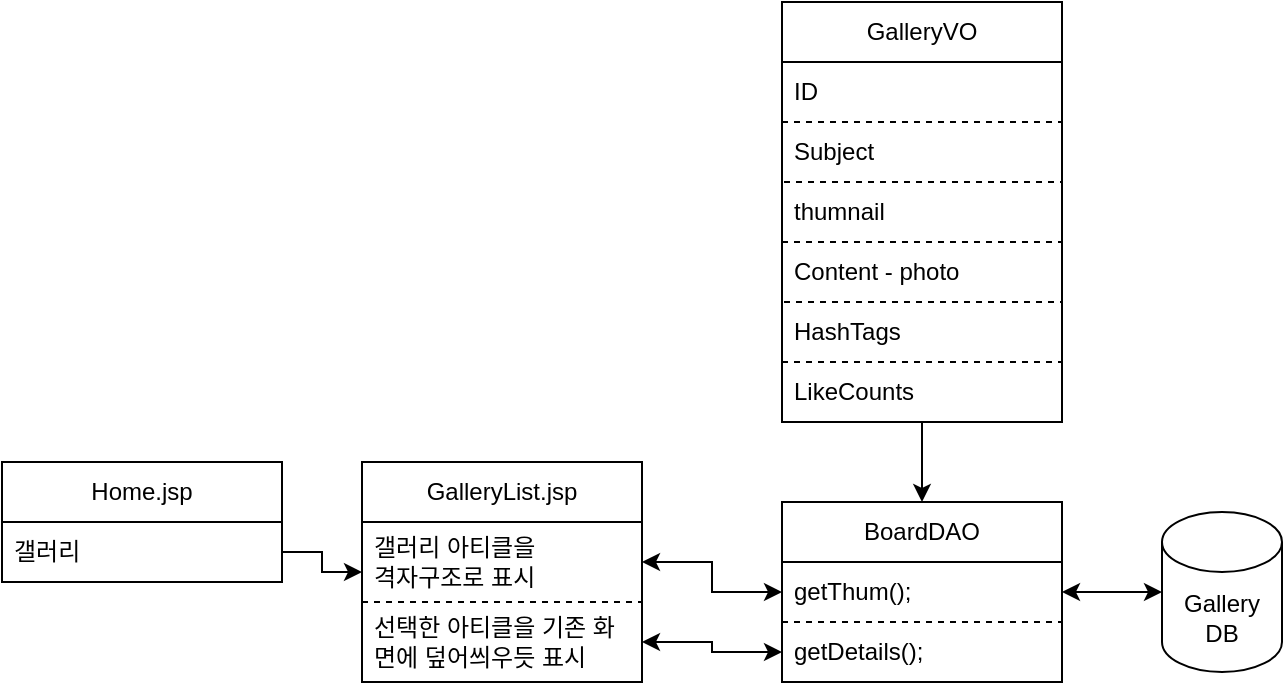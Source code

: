 <mxfile version="25.0.3">
  <diagram name="페이지-1" id="7KbxLokwuptEzEELWS9W">
    <mxGraphModel dx="1434" dy="754" grid="1" gridSize="10" guides="1" tooltips="1" connect="1" arrows="1" fold="1" page="1" pageScale="1" pageWidth="1100" pageHeight="850" math="0" shadow="0">
      <root>
        <mxCell id="0" />
        <mxCell id="1" parent="0" />
        <mxCell id="kqJTcWnNG07lAXhznO-t-1" value="&lt;div&gt;Home.jsp&lt;/div&gt;" style="swimlane;fontStyle=0;childLayout=stackLayout;horizontal=1;startSize=30;horizontalStack=0;resizeParent=1;resizeParentMax=0;resizeLast=0;collapsible=1;marginBottom=0;whiteSpace=wrap;html=1;" vertex="1" parent="1">
          <mxGeometry x="160" y="320" width="140" height="60" as="geometry">
            <mxRectangle x="430" y="270" width="90" height="30" as="alternateBounds" />
          </mxGeometry>
        </mxCell>
        <mxCell id="kqJTcWnNG07lAXhznO-t-2" value="갤러리" style="text;strokeColor=none;fillColor=none;align=left;verticalAlign=middle;spacingLeft=4;spacingRight=4;overflow=hidden;points=[[0,0.5],[1,0.5]];portConstraint=eastwest;rotatable=0;whiteSpace=wrap;html=1;" vertex="1" parent="kqJTcWnNG07lAXhznO-t-1">
          <mxGeometry y="30" width="140" height="30" as="geometry" />
        </mxCell>
        <mxCell id="kqJTcWnNG07lAXhznO-t-3" style="edgeStyle=orthogonalEdgeStyle;rounded=0;orthogonalLoop=1;jettySize=auto;html=1;" edge="1" parent="1" source="kqJTcWnNG07lAXhznO-t-4" target="kqJTcWnNG07lAXhznO-t-13">
          <mxGeometry relative="1" as="geometry" />
        </mxCell>
        <mxCell id="kqJTcWnNG07lAXhznO-t-4" value="GalleryVO" style="swimlane;fontStyle=0;childLayout=stackLayout;horizontal=1;startSize=30;horizontalStack=0;resizeParent=1;resizeParentMax=0;resizeLast=0;collapsible=1;marginBottom=0;whiteSpace=wrap;html=1;" vertex="1" parent="1">
          <mxGeometry x="550" y="90" width="140" height="210" as="geometry" />
        </mxCell>
        <mxCell id="kqJTcWnNG07lAXhznO-t-5" value="ID" style="text;strokeColor=none;fillColor=none;align=left;verticalAlign=middle;spacingLeft=4;spacingRight=4;overflow=hidden;points=[[0,0.5],[1,0.5]];portConstraint=eastwest;rotatable=0;whiteSpace=wrap;html=1;" vertex="1" parent="kqJTcWnNG07lAXhznO-t-4">
          <mxGeometry y="30" width="140" height="30" as="geometry" />
        </mxCell>
        <mxCell id="kqJTcWnNG07lAXhznO-t-6" value="Subject" style="text;strokeColor=default;fillColor=none;align=left;verticalAlign=middle;spacingLeft=4;spacingRight=4;overflow=hidden;points=[[0,0.5],[1,0.5]];portConstraint=eastwest;rotatable=0;whiteSpace=wrap;html=1;dashed=1;" vertex="1" parent="kqJTcWnNG07lAXhznO-t-4">
          <mxGeometry y="60" width="140" height="30" as="geometry" />
        </mxCell>
        <mxCell id="kqJTcWnNG07lAXhznO-t-7" value="thumnail" style="text;strokeColor=none;fillColor=none;align=left;verticalAlign=middle;spacingLeft=4;spacingRight=4;overflow=hidden;points=[[0,0.5],[1,0.5]];portConstraint=eastwest;rotatable=0;whiteSpace=wrap;html=1;" vertex="1" parent="kqJTcWnNG07lAXhznO-t-4">
          <mxGeometry y="90" width="140" height="30" as="geometry" />
        </mxCell>
        <mxCell id="kqJTcWnNG07lAXhznO-t-8" value="Content - photo" style="text;strokeColor=default;fillColor=none;align=left;verticalAlign=middle;spacingLeft=4;spacingRight=4;overflow=hidden;points=[[0,0.5],[1,0.5]];portConstraint=eastwest;rotatable=0;whiteSpace=wrap;html=1;dashed=1;" vertex="1" parent="kqJTcWnNG07lAXhznO-t-4">
          <mxGeometry y="120" width="140" height="30" as="geometry" />
        </mxCell>
        <mxCell id="kqJTcWnNG07lAXhznO-t-9" value="HashTags" style="text;strokeColor=none;fillColor=none;align=left;verticalAlign=middle;spacingLeft=4;spacingRight=4;overflow=hidden;points=[[0,0.5],[1,0.5]];portConstraint=eastwest;rotatable=0;whiteSpace=wrap;html=1;" vertex="1" parent="kqJTcWnNG07lAXhznO-t-4">
          <mxGeometry y="150" width="140" height="30" as="geometry" />
        </mxCell>
        <mxCell id="kqJTcWnNG07lAXhznO-t-10" value="LikeCounts" style="text;strokeColor=default;fillColor=none;align=left;verticalAlign=middle;spacingLeft=4;spacingRight=4;overflow=hidden;points=[[0,0.5],[1,0.5]];portConstraint=eastwest;rotatable=0;whiteSpace=wrap;html=1;dashed=1;" vertex="1" parent="kqJTcWnNG07lAXhznO-t-4">
          <mxGeometry y="180" width="140" height="30" as="geometry" />
        </mxCell>
        <mxCell id="kqJTcWnNG07lAXhznO-t-12" style="edgeStyle=orthogonalEdgeStyle;rounded=0;orthogonalLoop=1;jettySize=auto;html=1;startArrow=classic;startFill=1;" edge="1" parent="1" source="kqJTcWnNG07lAXhznO-t-13" target="kqJTcWnNG07lAXhznO-t-18">
          <mxGeometry relative="1" as="geometry" />
        </mxCell>
        <mxCell id="kqJTcWnNG07lAXhznO-t-13" value="BoardDAO" style="swimlane;fontStyle=0;childLayout=stackLayout;horizontal=1;startSize=30;horizontalStack=0;resizeParent=1;resizeParentMax=0;resizeLast=0;collapsible=1;marginBottom=0;whiteSpace=wrap;html=1;" vertex="1" parent="1">
          <mxGeometry x="550" y="340" width="140" height="90" as="geometry" />
        </mxCell>
        <mxCell id="kqJTcWnNG07lAXhznO-t-14" value="getThum();" style="text;strokeColor=none;fillColor=none;align=left;verticalAlign=middle;spacingLeft=4;spacingRight=4;overflow=hidden;points=[[0,0.5],[1,0.5]];portConstraint=eastwest;rotatable=0;whiteSpace=wrap;html=1;" vertex="1" parent="kqJTcWnNG07lAXhznO-t-13">
          <mxGeometry y="30" width="140" height="30" as="geometry" />
        </mxCell>
        <mxCell id="kqJTcWnNG07lAXhznO-t-15" value="getDetails();" style="text;strokeColor=default;fillColor=none;align=left;verticalAlign=middle;spacingLeft=4;spacingRight=4;overflow=hidden;points=[[0,0.5],[1,0.5]];portConstraint=eastwest;rotatable=0;whiteSpace=wrap;html=1;dashed=1;" vertex="1" parent="kqJTcWnNG07lAXhznO-t-13">
          <mxGeometry y="60" width="140" height="30" as="geometry" />
        </mxCell>
        <mxCell id="kqJTcWnNG07lAXhznO-t-18" value="Gallery&lt;br&gt;&lt;div&gt;DB&lt;br&gt;&lt;/div&gt;" style="shape=cylinder3;whiteSpace=wrap;html=1;boundedLbl=1;backgroundOutline=1;size=15;" vertex="1" parent="1">
          <mxGeometry x="740" y="345" width="60" height="80" as="geometry" />
        </mxCell>
        <mxCell id="kqJTcWnNG07lAXhznO-t-19" style="edgeStyle=orthogonalEdgeStyle;rounded=0;orthogonalLoop=1;jettySize=auto;html=1;" edge="1" parent="1" source="kqJTcWnNG07lAXhznO-t-2" target="kqJTcWnNG07lAXhznO-t-23">
          <mxGeometry relative="1" as="geometry">
            <mxPoint x="360" y="415" as="targetPoint" />
          </mxGeometry>
        </mxCell>
        <mxCell id="kqJTcWnNG07lAXhznO-t-23" value="GalleryList.jsp" style="swimlane;fontStyle=0;childLayout=stackLayout;horizontal=1;startSize=30;horizontalStack=0;resizeParent=1;resizeParentMax=0;resizeLast=0;collapsible=1;marginBottom=0;whiteSpace=wrap;html=1;" vertex="1" parent="1">
          <mxGeometry x="340" y="320" width="140" height="110" as="geometry" />
        </mxCell>
        <mxCell id="kqJTcWnNG07lAXhznO-t-24" value="&lt;div&gt;갤러리 아티클을&amp;nbsp;&lt;/div&gt;&lt;div&gt;격자구조로 표시&lt;/div&gt;" style="text;strokeColor=none;fillColor=none;align=left;verticalAlign=middle;spacingLeft=4;spacingRight=4;overflow=hidden;points=[[0,0.5],[1,0.5]];portConstraint=eastwest;rotatable=0;whiteSpace=wrap;html=1;" vertex="1" parent="kqJTcWnNG07lAXhznO-t-23">
          <mxGeometry y="30" width="140" height="40" as="geometry" />
        </mxCell>
        <mxCell id="kqJTcWnNG07lAXhznO-t-40" value="선택한 아티클을 기존 화면에 덮어씌우듯 표시" style="text;strokeColor=default;fillColor=none;align=left;verticalAlign=middle;spacingLeft=4;spacingRight=4;overflow=hidden;points=[[0,0.5],[1,0.5]];portConstraint=eastwest;rotatable=0;whiteSpace=wrap;html=1;dashed=1;" vertex="1" parent="kqJTcWnNG07lAXhznO-t-23">
          <mxGeometry y="70" width="140" height="40" as="geometry" />
        </mxCell>
        <mxCell id="kqJTcWnNG07lAXhznO-t-41" style="edgeStyle=orthogonalEdgeStyle;rounded=0;orthogonalLoop=1;jettySize=auto;html=1;startArrow=classic;startFill=1;" edge="1" parent="1" source="kqJTcWnNG07lAXhznO-t-24" target="kqJTcWnNG07lAXhznO-t-14">
          <mxGeometry relative="1" as="geometry" />
        </mxCell>
        <mxCell id="kqJTcWnNG07lAXhznO-t-42" style="edgeStyle=orthogonalEdgeStyle;rounded=0;orthogonalLoop=1;jettySize=auto;html=1;startArrow=classic;startFill=1;" edge="1" parent="1" source="kqJTcWnNG07lAXhznO-t-40" target="kqJTcWnNG07lAXhznO-t-15">
          <mxGeometry relative="1" as="geometry" />
        </mxCell>
      </root>
    </mxGraphModel>
  </diagram>
</mxfile>
